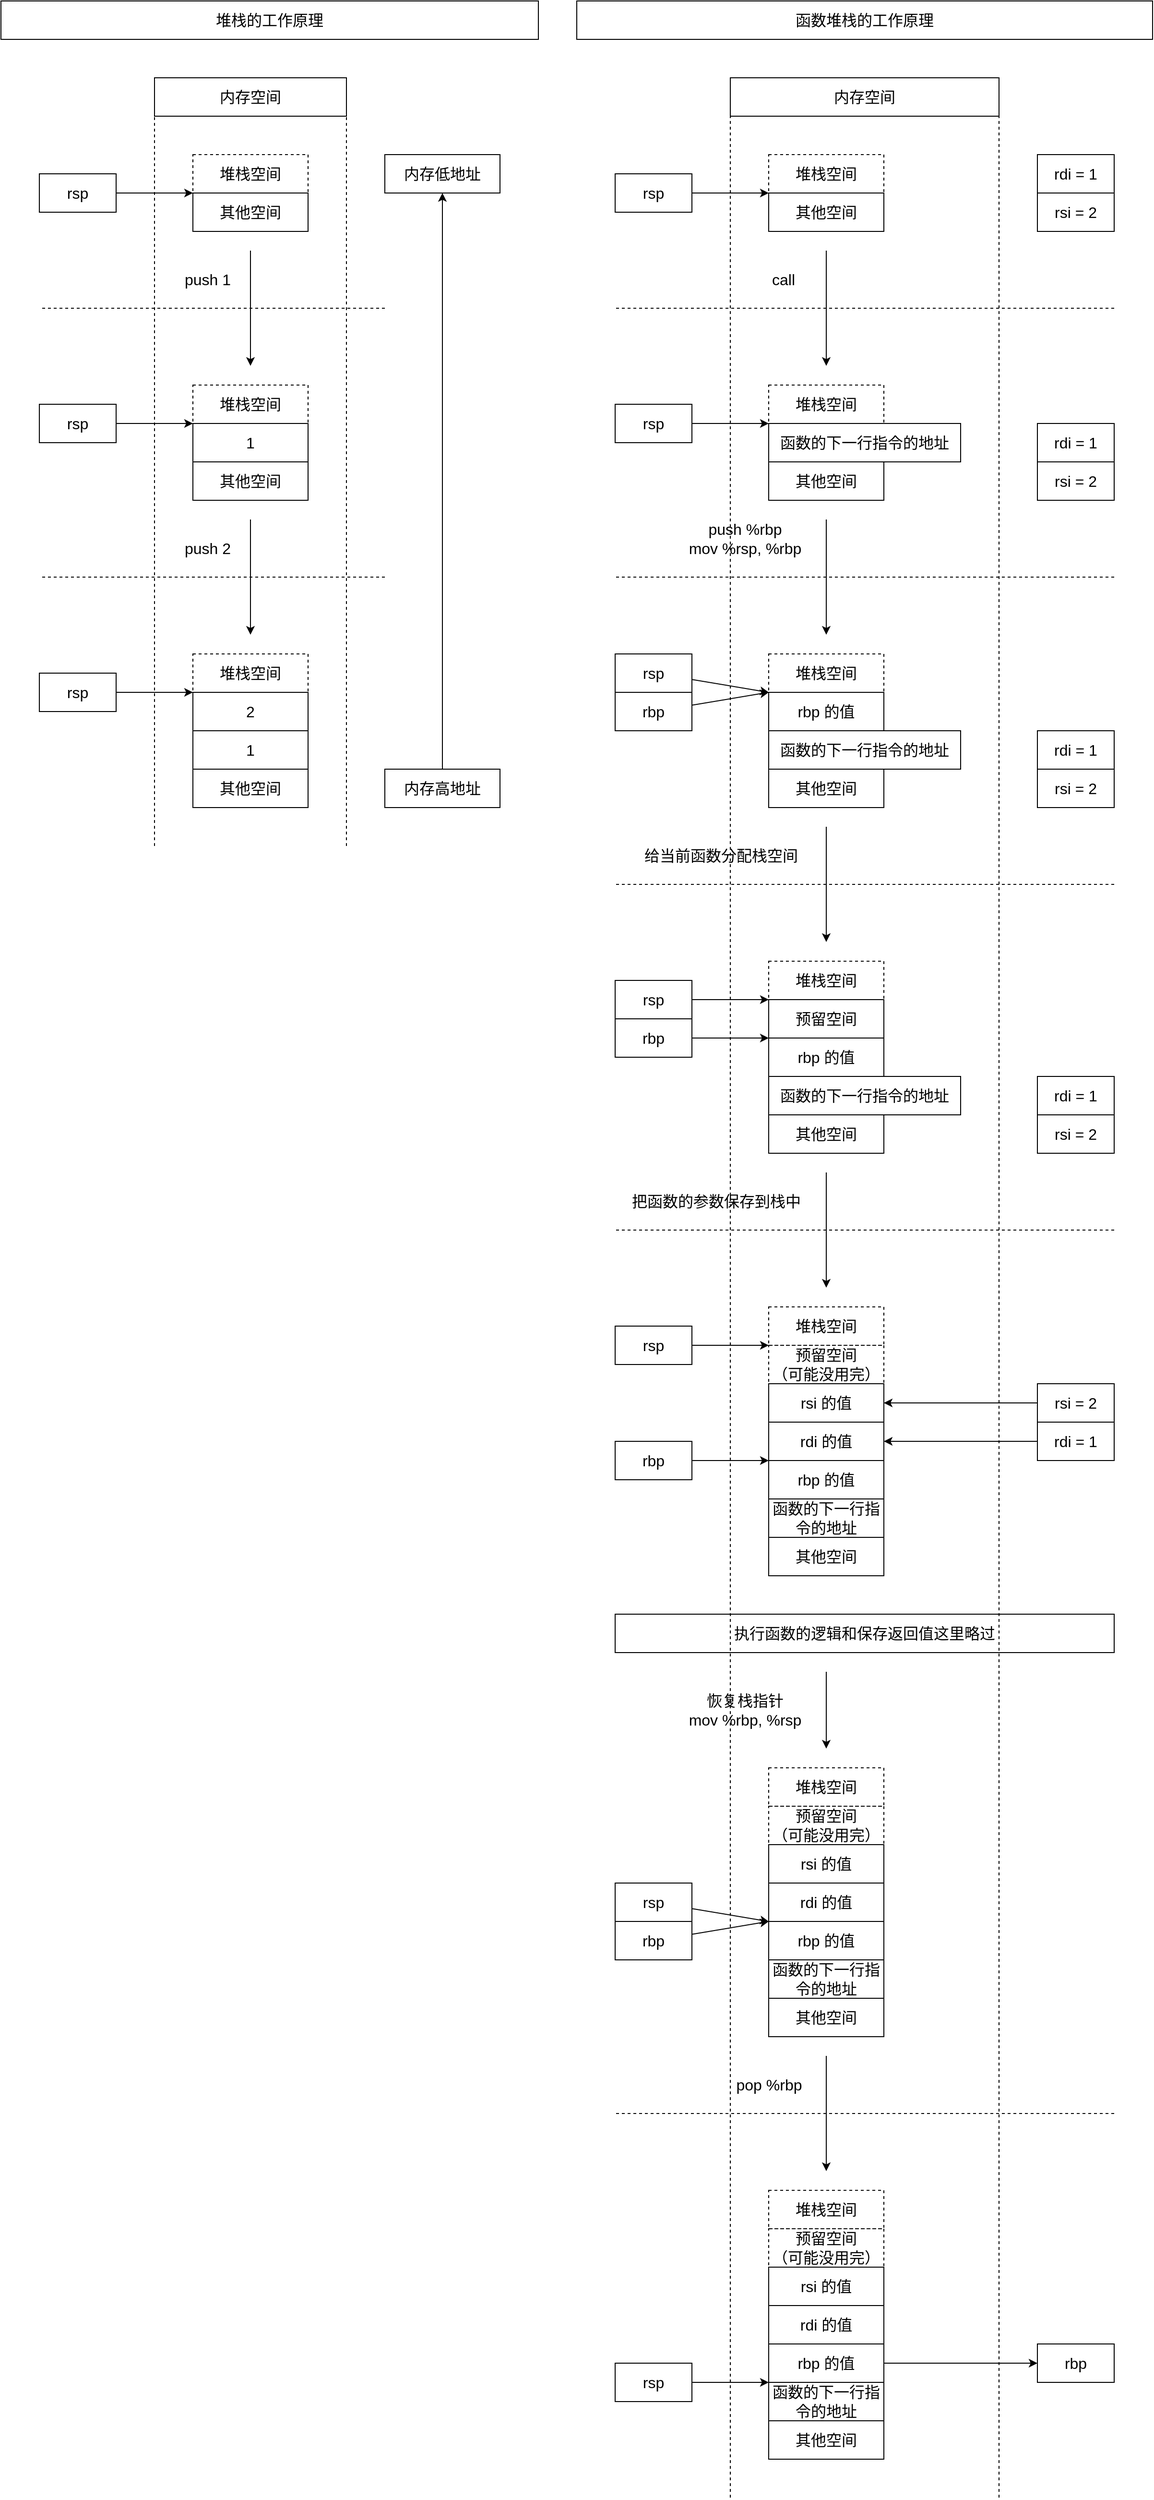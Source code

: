 <mxfile version="17.4.2" type="device"><diagram id="jFZ3DlJ9IxlYxu-9t4Uk" name="第 1 页"><mxGraphModel dx="1088" dy="843" grid="1" gridSize="10" guides="0" tooltips="1" connect="1" arrows="0" fold="1" page="1" pageScale="1" pageWidth="827" pageHeight="1169" math="0" shadow="0"><root><mxCell id="0"/><mxCell id="1" parent="0"/><mxCell id="gfUiSU0rXDCN0qxDwcr0-1" value="堆栈的工作原理" style="rounded=0;whiteSpace=wrap;html=1;fillColor=none;fontSize=16;" parent="1" vertex="1"><mxGeometry x="40" y="40" width="560" height="40" as="geometry"/></mxCell><mxCell id="gfUiSU0rXDCN0qxDwcr0-2" value="其他空间" style="rounded=0;whiteSpace=wrap;html=1;fillColor=none;fontSize=16;" parent="1" vertex="1"><mxGeometry x="240" y="240" width="120" height="40" as="geometry"/></mxCell><mxCell id="gfUiSU0rXDCN0qxDwcr0-3" value="" style="endArrow=classic;html=1;rounded=0;fontSize=16;" parent="1" source="gfUiSU0rXDCN0qxDwcr0-17" edge="1"><mxGeometry width="50" height="50" relative="1" as="geometry"><mxPoint x="200" y="240" as="sourcePoint"/><mxPoint x="240" y="240" as="targetPoint"/></mxGeometry></mxCell><mxCell id="gfUiSU0rXDCN0qxDwcr0-5" value="1" style="rounded=0;whiteSpace=wrap;html=1;fillColor=none;fontSize=16;" parent="1" vertex="1"><mxGeometry x="240" y="480" width="120" height="40" as="geometry"/></mxCell><mxCell id="gfUiSU0rXDCN0qxDwcr0-12" value="内存低地址" style="rounded=0;whiteSpace=wrap;html=1;fillColor=none;fontSize=16;" parent="1" vertex="1"><mxGeometry x="440" y="200" width="120" height="40" as="geometry"/></mxCell><mxCell id="gfUiSU0rXDCN0qxDwcr0-13" value="内存高地址" style="rounded=0;whiteSpace=wrap;html=1;fillColor=none;fontSize=16;" parent="1" vertex="1"><mxGeometry x="440" y="840" width="120" height="40" as="geometry"/></mxCell><mxCell id="gfUiSU0rXDCN0qxDwcr0-14" value="" style="endArrow=classic;html=1;rounded=0;fontSize=16;" parent="1" source="gfUiSU0rXDCN0qxDwcr0-13" target="gfUiSU0rXDCN0qxDwcr0-12" edge="1"><mxGeometry width="50" height="50" relative="1" as="geometry"><mxPoint x="390" y="290" as="sourcePoint"/><mxPoint x="440" y="240" as="targetPoint"/></mxGeometry></mxCell><mxCell id="gfUiSU0rXDCN0qxDwcr0-15" value="内存空间" style="rounded=0;whiteSpace=wrap;html=1;fillColor=none;fontSize=16;" parent="1" vertex="1"><mxGeometry x="200" y="120" width="200" height="40" as="geometry"/></mxCell><mxCell id="gfUiSU0rXDCN0qxDwcr0-17" value="rsp" style="rounded=0;whiteSpace=wrap;html=1;fillColor=none;fontSize=16;" parent="1" vertex="1"><mxGeometry x="80" y="220" width="80" height="40" as="geometry"/></mxCell><mxCell id="gfUiSU0rXDCN0qxDwcr0-18" value="" style="endArrow=classic;html=1;rounded=0;fontSize=16;" parent="1" source="gfUiSU0rXDCN0qxDwcr0-19" edge="1"><mxGeometry width="50" height="50" relative="1" as="geometry"><mxPoint x="200" y="480" as="sourcePoint"/><mxPoint x="240" y="480" as="targetPoint"/></mxGeometry></mxCell><mxCell id="gfUiSU0rXDCN0qxDwcr0-19" value="rsp" style="rounded=0;whiteSpace=wrap;html=1;fillColor=none;fontSize=16;" parent="1" vertex="1"><mxGeometry x="80" y="460" width="80" height="40" as="geometry"/></mxCell><mxCell id="gfUiSU0rXDCN0qxDwcr0-20" value="push 1" style="text;html=1;align=center;verticalAlign=middle;resizable=0;points=[];autosize=1;strokeColor=none;fillColor=none;fontSize=16;" parent="1" vertex="1"><mxGeometry x="225" y="320" width="60" height="20" as="geometry"/></mxCell><mxCell id="gfUiSU0rXDCN0qxDwcr0-21" value="push 2" style="text;html=1;align=center;verticalAlign=middle;resizable=0;points=[];autosize=1;strokeColor=none;fillColor=none;fontSize=16;" parent="1" vertex="1"><mxGeometry x="225" y="600" width="60" height="20" as="geometry"/></mxCell><mxCell id="gfUiSU0rXDCN0qxDwcr0-22" value="1" style="rounded=0;whiteSpace=wrap;html=1;fillColor=none;fontSize=16;" parent="1" vertex="1"><mxGeometry x="240" y="800" width="120" height="40" as="geometry"/></mxCell><mxCell id="gfUiSU0rXDCN0qxDwcr0-23" value="2" style="rounded=0;whiteSpace=wrap;html=1;fillColor=none;fontSize=16;" parent="1" vertex="1"><mxGeometry x="240" y="760" width="120" height="40" as="geometry"/></mxCell><mxCell id="gfUiSU0rXDCN0qxDwcr0-24" value="" style="endArrow=classic;html=1;rounded=0;fontSize=16;" parent="1" source="gfUiSU0rXDCN0qxDwcr0-25" edge="1"><mxGeometry width="50" height="50" relative="1" as="geometry"><mxPoint x="200" y="760" as="sourcePoint"/><mxPoint x="240" y="760" as="targetPoint"/></mxGeometry></mxCell><mxCell id="gfUiSU0rXDCN0qxDwcr0-25" value="rsp" style="rounded=0;whiteSpace=wrap;html=1;fillColor=none;fontSize=16;" parent="1" vertex="1"><mxGeometry x="80" y="740" width="80" height="40" as="geometry"/></mxCell><mxCell id="gfUiSU0rXDCN0qxDwcr0-26" value="堆栈空间" style="rounded=0;whiteSpace=wrap;html=1;fillColor=none;dashed=1;fontSize=16;" parent="1" vertex="1"><mxGeometry x="240" y="200" width="120" height="40" as="geometry"/></mxCell><mxCell id="gfUiSU0rXDCN0qxDwcr0-27" value="其他空间" style="rounded=0;whiteSpace=wrap;html=1;fillColor=none;fontSize=16;" parent="1" vertex="1"><mxGeometry x="240" y="520" width="120" height="40" as="geometry"/></mxCell><mxCell id="gfUiSU0rXDCN0qxDwcr0-28" value="堆栈空间" style="rounded=0;whiteSpace=wrap;html=1;fillColor=none;dashed=1;fontSize=16;" parent="1" vertex="1"><mxGeometry x="240" y="440" width="120" height="40" as="geometry"/></mxCell><mxCell id="gfUiSU0rXDCN0qxDwcr0-29" value="堆栈空间" style="rounded=0;whiteSpace=wrap;html=1;fillColor=none;dashed=1;fontSize=16;" parent="1" vertex="1"><mxGeometry x="240" y="720" width="120" height="40" as="geometry"/></mxCell><mxCell id="gfUiSU0rXDCN0qxDwcr0-30" value="其他空间" style="rounded=0;whiteSpace=wrap;html=1;fillColor=none;fontSize=16;" parent="1" vertex="1"><mxGeometry x="240" y="840" width="120" height="40" as="geometry"/></mxCell><mxCell id="gfUiSU0rXDCN0qxDwcr0-31" value="" style="endArrow=classic;html=1;rounded=0;fontSize=16;" parent="1" edge="1"><mxGeometry width="50" height="50" relative="1" as="geometry"><mxPoint x="300" y="300" as="sourcePoint"/><mxPoint x="300" y="420" as="targetPoint"/></mxGeometry></mxCell><mxCell id="gfUiSU0rXDCN0qxDwcr0-33" value="" style="endArrow=none;dashed=1;html=1;rounded=0;fontSize=16;" parent="1" edge="1"><mxGeometry width="50" height="50" relative="1" as="geometry"><mxPoint x="200" y="920" as="sourcePoint"/><mxPoint x="200" y="160" as="targetPoint"/></mxGeometry></mxCell><mxCell id="gfUiSU0rXDCN0qxDwcr0-34" value="" style="endArrow=none;dashed=1;html=1;rounded=0;fontSize=16;" parent="1" edge="1"><mxGeometry width="50" height="50" relative="1" as="geometry"><mxPoint x="440" y="360" as="sourcePoint"/><mxPoint x="80" y="360" as="targetPoint"/></mxGeometry></mxCell><mxCell id="gfUiSU0rXDCN0qxDwcr0-35" value="" style="endArrow=none;dashed=1;html=1;rounded=0;fontSize=16;" parent="1" edge="1"><mxGeometry width="50" height="50" relative="1" as="geometry"><mxPoint x="440" y="640" as="sourcePoint"/><mxPoint x="80" y="640" as="targetPoint"/></mxGeometry></mxCell><mxCell id="gfUiSU0rXDCN0qxDwcr0-37" value="" style="endArrow=none;dashed=1;html=1;rounded=0;fontSize=16;" parent="1" edge="1"><mxGeometry width="50" height="50" relative="1" as="geometry"><mxPoint x="400" y="920" as="sourcePoint"/><mxPoint x="400" y="160" as="targetPoint"/></mxGeometry></mxCell><mxCell id="gfUiSU0rXDCN0qxDwcr0-40" value="" style="endArrow=classic;html=1;rounded=0;fontSize=16;" parent="1" edge="1"><mxGeometry width="50" height="50" relative="1" as="geometry"><mxPoint x="300" y="580" as="sourcePoint"/><mxPoint x="300" y="700" as="targetPoint"/></mxGeometry></mxCell><mxCell id="gfUiSU0rXDCN0qxDwcr0-41" value="函数堆栈的工作原理" style="rounded=0;whiteSpace=wrap;html=1;fillColor=none;fontSize=16;" parent="1" vertex="1"><mxGeometry x="640" y="40" width="600" height="40" as="geometry"/></mxCell><mxCell id="gfUiSU0rXDCN0qxDwcr0-42" value="rdi = 1" style="rounded=0;whiteSpace=wrap;html=1;fillColor=none;fontSize=16;" parent="1" vertex="1"><mxGeometry x="1120" y="200" width="80" height="40" as="geometry"/></mxCell><mxCell id="gfUiSU0rXDCN0qxDwcr0-43" value="rsi = 2" style="rounded=0;whiteSpace=wrap;html=1;fillColor=none;fontSize=16;" parent="1" vertex="1"><mxGeometry x="1120" y="240" width="80" height="40" as="geometry"/></mxCell><mxCell id="gfUiSU0rXDCN0qxDwcr0-44" value="其他空间" style="rounded=0;whiteSpace=wrap;html=1;fillColor=none;fontSize=16;" parent="1" vertex="1"><mxGeometry x="840" y="240" width="120" height="40" as="geometry"/></mxCell><mxCell id="gfUiSU0rXDCN0qxDwcr0-45" value="" style="endArrow=classic;html=1;rounded=0;fontSize=16;" parent="1" source="gfUiSU0rXDCN0qxDwcr0-47" edge="1"><mxGeometry width="50" height="50" relative="1" as="geometry"><mxPoint x="800" y="240" as="sourcePoint"/><mxPoint x="840" y="240" as="targetPoint"/></mxGeometry></mxCell><mxCell id="gfUiSU0rXDCN0qxDwcr0-46" value="内存空间" style="rounded=0;whiteSpace=wrap;html=1;fillColor=none;fontSize=16;" parent="1" vertex="1"><mxGeometry x="800" y="120" width="280" height="40" as="geometry"/></mxCell><mxCell id="gfUiSU0rXDCN0qxDwcr0-47" value="rsp" style="rounded=0;whiteSpace=wrap;html=1;fillColor=none;fontSize=16;" parent="1" vertex="1"><mxGeometry x="680" y="220" width="80" height="40" as="geometry"/></mxCell><mxCell id="gfUiSU0rXDCN0qxDwcr0-48" value="堆栈空间" style="rounded=0;whiteSpace=wrap;html=1;fillColor=none;dashed=1;fontSize=16;" parent="1" vertex="1"><mxGeometry x="840" y="200" width="120" height="40" as="geometry"/></mxCell><mxCell id="gfUiSU0rXDCN0qxDwcr0-49" value="rdi = 1" style="rounded=0;whiteSpace=wrap;html=1;fillColor=none;fontSize=16;" parent="1" vertex="1"><mxGeometry x="1120" y="480" width="80" height="40" as="geometry"/></mxCell><mxCell id="gfUiSU0rXDCN0qxDwcr0-50" value="rsi = 2" style="rounded=0;whiteSpace=wrap;html=1;fillColor=none;fontSize=16;" parent="1" vertex="1"><mxGeometry x="1120" y="520" width="80" height="40" as="geometry"/></mxCell><mxCell id="gfUiSU0rXDCN0qxDwcr0-51" value="其他空间" style="rounded=0;whiteSpace=wrap;html=1;fillColor=none;fontSize=16;" parent="1" vertex="1"><mxGeometry x="840" y="520" width="120" height="40" as="geometry"/></mxCell><mxCell id="gfUiSU0rXDCN0qxDwcr0-52" value="" style="endArrow=classic;html=1;rounded=0;fontSize=16;" parent="1" source="gfUiSU0rXDCN0qxDwcr0-54" edge="1"><mxGeometry width="50" height="50" relative="1" as="geometry"><mxPoint x="800" y="480" as="sourcePoint"/><mxPoint x="840" y="480" as="targetPoint"/></mxGeometry></mxCell><mxCell id="gfUiSU0rXDCN0qxDwcr0-54" value="rsp" style="rounded=0;whiteSpace=wrap;html=1;fillColor=none;fontSize=16;" parent="1" vertex="1"><mxGeometry x="680" y="460" width="80" height="40" as="geometry"/></mxCell><mxCell id="gfUiSU0rXDCN0qxDwcr0-55" value="堆栈空间" style="rounded=0;whiteSpace=wrap;html=1;fillColor=none;dashed=1;fontSize=16;" parent="1" vertex="1"><mxGeometry x="840" y="440" width="120" height="40" as="geometry"/></mxCell><mxCell id="gfUiSU0rXDCN0qxDwcr0-57" value="函数的下一行指令的地址" style="rounded=0;whiteSpace=wrap;html=1;fontSize=16;fillColor=none;" parent="1" vertex="1"><mxGeometry x="840" y="480" width="200" height="40" as="geometry"/></mxCell><mxCell id="gfUiSU0rXDCN0qxDwcr0-58" value="call" style="text;html=1;align=center;verticalAlign=middle;resizable=0;points=[];autosize=1;strokeColor=none;fillColor=none;fontSize=16;" parent="1" vertex="1"><mxGeometry x="835" y="320" width="40" height="20" as="geometry"/></mxCell><mxCell id="gfUiSU0rXDCN0qxDwcr0-59" value="" style="endArrow=classic;html=1;rounded=0;fontSize=16;" parent="1" edge="1"><mxGeometry width="50" height="50" relative="1" as="geometry"><mxPoint x="900" y="300" as="sourcePoint"/><mxPoint x="900" y="420" as="targetPoint"/></mxGeometry></mxCell><mxCell id="gfUiSU0rXDCN0qxDwcr0-60" value="" style="endArrow=none;dashed=1;html=1;rounded=0;fontSize=16;" parent="1" edge="1"><mxGeometry width="50" height="50" relative="1" as="geometry"><mxPoint x="1200" y="360" as="sourcePoint"/><mxPoint x="680" y="360" as="targetPoint"/></mxGeometry></mxCell><mxCell id="gfUiSU0rXDCN0qxDwcr0-61" value="rbp 的值" style="rounded=0;whiteSpace=wrap;html=1;fillColor=none;fontSize=16;" parent="1" vertex="1"><mxGeometry x="840" y="760" width="120" height="40" as="geometry"/></mxCell><mxCell id="gfUiSU0rXDCN0qxDwcr0-62" value="rdi = 1" style="rounded=0;whiteSpace=wrap;html=1;fillColor=none;fontSize=16;" parent="1" vertex="1"><mxGeometry x="1120" y="800" width="80" height="40" as="geometry"/></mxCell><mxCell id="gfUiSU0rXDCN0qxDwcr0-63" value="rsi = 2" style="rounded=0;whiteSpace=wrap;html=1;fillColor=none;fontSize=16;" parent="1" vertex="1"><mxGeometry x="1120" y="840" width="80" height="40" as="geometry"/></mxCell><mxCell id="gfUiSU0rXDCN0qxDwcr0-64" value="其他空间" style="rounded=0;whiteSpace=wrap;html=1;fillColor=none;fontSize=16;" parent="1" vertex="1"><mxGeometry x="840" y="840" width="120" height="40" as="geometry"/></mxCell><mxCell id="gfUiSU0rXDCN0qxDwcr0-65" value="" style="endArrow=classic;html=1;rounded=0;fontSize=16;" parent="1" source="gfUiSU0rXDCN0qxDwcr0-66" edge="1"><mxGeometry width="50" height="50" relative="1" as="geometry"><mxPoint x="800" y="760" as="sourcePoint"/><mxPoint x="840" y="760" as="targetPoint"/></mxGeometry></mxCell><mxCell id="gfUiSU0rXDCN0qxDwcr0-66" value="rsp" style="rounded=0;whiteSpace=wrap;html=1;fillColor=none;fontSize=16;" parent="1" vertex="1"><mxGeometry x="680" y="720" width="80" height="40" as="geometry"/></mxCell><mxCell id="gfUiSU0rXDCN0qxDwcr0-67" value="堆栈空间" style="rounded=0;whiteSpace=wrap;html=1;fillColor=none;dashed=1;fontSize=16;" parent="1" vertex="1"><mxGeometry x="840" y="720" width="120" height="40" as="geometry"/></mxCell><mxCell id="gfUiSU0rXDCN0qxDwcr0-68" value="函数的下一行指令的地址" style="rounded=0;whiteSpace=wrap;html=1;fontSize=16;fillColor=none;" parent="1" vertex="1"><mxGeometry x="840" y="800" width="200" height="40" as="geometry"/></mxCell><mxCell id="gfUiSU0rXDCN0qxDwcr0-71" value="rbp 的值" style="rounded=0;whiteSpace=wrap;html=1;fillColor=none;fontSize=16;" parent="1" vertex="1"><mxGeometry x="840" y="1120" width="120" height="40" as="geometry"/></mxCell><mxCell id="gfUiSU0rXDCN0qxDwcr0-72" value="rdi = 1" style="rounded=0;whiteSpace=wrap;html=1;fillColor=none;fontSize=16;" parent="1" vertex="1"><mxGeometry x="1120" y="1160" width="80" height="40" as="geometry"/></mxCell><mxCell id="gfUiSU0rXDCN0qxDwcr0-73" value="rsi = 2" style="rounded=0;whiteSpace=wrap;html=1;fillColor=none;fontSize=16;" parent="1" vertex="1"><mxGeometry x="1120" y="1200" width="80" height="40" as="geometry"/></mxCell><mxCell id="gfUiSU0rXDCN0qxDwcr0-74" value="其他空间" style="rounded=0;whiteSpace=wrap;html=1;fillColor=none;fontSize=16;" parent="1" vertex="1"><mxGeometry x="840" y="1200" width="120" height="40" as="geometry"/></mxCell><mxCell id="gfUiSU0rXDCN0qxDwcr0-75" value="" style="endArrow=classic;html=1;rounded=0;fontSize=16;" parent="1" source="gfUiSU0rXDCN0qxDwcr0-76" edge="1"><mxGeometry width="50" height="50" relative="1" as="geometry"><mxPoint x="800" y="1080" as="sourcePoint"/><mxPoint x="840" y="1080" as="targetPoint"/></mxGeometry></mxCell><mxCell id="gfUiSU0rXDCN0qxDwcr0-76" value="rsp" style="rounded=0;whiteSpace=wrap;html=1;fillColor=none;fontSize=16;" parent="1" vertex="1"><mxGeometry x="680" y="1060" width="80" height="40" as="geometry"/></mxCell><mxCell id="gfUiSU0rXDCN0qxDwcr0-77" value="堆栈空间" style="rounded=0;whiteSpace=wrap;html=1;fillColor=none;dashed=1;fontSize=16;" parent="1" vertex="1"><mxGeometry x="840" y="1040" width="120" height="40" as="geometry"/></mxCell><mxCell id="gfUiSU0rXDCN0qxDwcr0-78" value="函数的下一行指令的地址" style="rounded=0;whiteSpace=wrap;html=1;fontSize=16;fillColor=none;" parent="1" vertex="1"><mxGeometry x="840" y="1160" width="200" height="40" as="geometry"/></mxCell><mxCell id="gfUiSU0rXDCN0qxDwcr0-80" value="预留空间" style="rounded=0;whiteSpace=wrap;html=1;fillColor=none;fontSize=16;" parent="1" vertex="1"><mxGeometry x="840" y="1080" width="120" height="40" as="geometry"/></mxCell><mxCell id="gfUiSU0rXDCN0qxDwcr0-81" value="rbp 的值" style="rounded=0;whiteSpace=wrap;html=1;fillColor=none;fontSize=16;" parent="1" vertex="1"><mxGeometry x="840" y="1560" width="120" height="40" as="geometry"/></mxCell><mxCell id="gfUiSU0rXDCN0qxDwcr0-82" value="rdi = 1" style="rounded=0;whiteSpace=wrap;html=1;fillColor=none;fontSize=16;" parent="1" vertex="1"><mxGeometry x="1120" y="1520" width="80" height="40" as="geometry"/></mxCell><mxCell id="gfUiSU0rXDCN0qxDwcr0-83" value="rsi = 2" style="rounded=0;whiteSpace=wrap;html=1;fillColor=none;fontSize=16;" parent="1" vertex="1"><mxGeometry x="1120" y="1480" width="80" height="40" as="geometry"/></mxCell><mxCell id="gfUiSU0rXDCN0qxDwcr0-84" value="其他空间" style="rounded=0;whiteSpace=wrap;html=1;fillColor=none;fontSize=16;" parent="1" vertex="1"><mxGeometry x="840" y="1640" width="120" height="40" as="geometry"/></mxCell><mxCell id="gfUiSU0rXDCN0qxDwcr0-85" value="" style="endArrow=classic;html=1;rounded=0;fontSize=16;" parent="1" source="gfUiSU0rXDCN0qxDwcr0-86" edge="1"><mxGeometry width="50" height="50" relative="1" as="geometry"><mxPoint x="800" y="1440" as="sourcePoint"/><mxPoint x="840" y="1440" as="targetPoint"/></mxGeometry></mxCell><mxCell id="gfUiSU0rXDCN0qxDwcr0-86" value="rsp" style="rounded=0;whiteSpace=wrap;html=1;fillColor=none;fontSize=16;" parent="1" vertex="1"><mxGeometry x="680" y="1420" width="80" height="40" as="geometry"/></mxCell><mxCell id="gfUiSU0rXDCN0qxDwcr0-87" value="堆栈空间" style="rounded=0;whiteSpace=wrap;html=1;fillColor=none;dashed=1;fontSize=16;" parent="1" vertex="1"><mxGeometry x="840" y="1400" width="120" height="40" as="geometry"/></mxCell><mxCell id="gfUiSU0rXDCN0qxDwcr0-88" value="函数的下一行指令的地址" style="rounded=0;whiteSpace=wrap;html=1;fontSize=16;fillColor=none;" parent="1" vertex="1"><mxGeometry x="840" y="1600" width="120" height="40" as="geometry"/></mxCell><mxCell id="gfUiSU0rXDCN0qxDwcr0-90" value="rdi 的值" style="rounded=0;whiteSpace=wrap;html=1;fillColor=none;fontSize=16;" parent="1" vertex="1"><mxGeometry x="840" y="1520" width="120" height="40" as="geometry"/></mxCell><mxCell id="gfUiSU0rXDCN0qxDwcr0-91" value="rsi 的值" style="rounded=0;whiteSpace=wrap;html=1;fillColor=none;fontSize=16;" parent="1" vertex="1"><mxGeometry x="840" y="1480" width="120" height="40" as="geometry"/></mxCell><mxCell id="gfUiSU0rXDCN0qxDwcr0-92" value="预留空间&lt;br style=&quot;font-size: 16px;&quot;&gt;（可能没用完）" style="rounded=0;whiteSpace=wrap;html=1;fillColor=none;fontSize=16;dashed=1;" parent="1" vertex="1"><mxGeometry x="840" y="1440" width="120" height="40" as="geometry"/></mxCell><mxCell id="gfUiSU0rXDCN0qxDwcr0-94" value="push %rbp&lt;br style=&quot;font-size: 16px;&quot;&gt;mov %rsp, %rbp" style="text;html=1;align=center;verticalAlign=middle;resizable=0;points=[];autosize=1;strokeColor=none;fillColor=none;fontSize=16;" parent="1" vertex="1"><mxGeometry x="750" y="580" width="130" height="40" as="geometry"/></mxCell><mxCell id="gfUiSU0rXDCN0qxDwcr0-95" value="" style="endArrow=classic;html=1;rounded=0;fontSize=16;" parent="1" edge="1"><mxGeometry width="50" height="50" relative="1" as="geometry"><mxPoint x="900" y="580" as="sourcePoint"/><mxPoint x="900" y="700" as="targetPoint"/></mxGeometry></mxCell><mxCell id="gfUiSU0rXDCN0qxDwcr0-96" value="" style="endArrow=none;dashed=1;html=1;rounded=0;fontSize=16;" parent="1" edge="1"><mxGeometry width="50" height="50" relative="1" as="geometry"><mxPoint x="1200" y="640" as="sourcePoint"/><mxPoint x="680" y="640" as="targetPoint"/></mxGeometry></mxCell><mxCell id="gfUiSU0rXDCN0qxDwcr0-97" value="rbp" style="rounded=0;whiteSpace=wrap;html=1;fillColor=none;fontSize=16;" parent="1" vertex="1"><mxGeometry x="680" y="760" width="80" height="40" as="geometry"/></mxCell><mxCell id="gfUiSU0rXDCN0qxDwcr0-98" value="" style="endArrow=classic;html=1;rounded=0;fontSize=16;" parent="1" source="gfUiSU0rXDCN0qxDwcr0-97" edge="1"><mxGeometry width="50" height="50" relative="1" as="geometry"><mxPoint x="780" y="756.667" as="sourcePoint"/><mxPoint x="840" y="760" as="targetPoint"/></mxGeometry></mxCell><mxCell id="gfUiSU0rXDCN0qxDwcr0-99" value="给当前函数分配栈空间" style="text;html=1;align=center;verticalAlign=middle;resizable=0;points=[];autosize=1;strokeColor=none;fillColor=none;fontSize=16;" parent="1" vertex="1"><mxGeometry x="700" y="920" width="180" height="20" as="geometry"/></mxCell><mxCell id="gfUiSU0rXDCN0qxDwcr0-100" value="" style="endArrow=classic;html=1;rounded=0;fontSize=16;" parent="1" edge="1"><mxGeometry width="50" height="50" relative="1" as="geometry"><mxPoint x="900" y="900" as="sourcePoint"/><mxPoint x="900" y="1020" as="targetPoint"/></mxGeometry></mxCell><mxCell id="gfUiSU0rXDCN0qxDwcr0-101" value="" style="endArrow=none;dashed=1;html=1;rounded=0;fontSize=16;" parent="1" edge="1"><mxGeometry width="50" height="50" relative="1" as="geometry"><mxPoint x="1200" y="960" as="sourcePoint"/><mxPoint x="680" y="960" as="targetPoint"/></mxGeometry></mxCell><mxCell id="gfUiSU0rXDCN0qxDwcr0-102" value="" style="endArrow=classic;html=1;rounded=0;fontSize=16;" parent="1" source="gfUiSU0rXDCN0qxDwcr0-82" target="gfUiSU0rXDCN0qxDwcr0-90" edge="1"><mxGeometry width="50" height="50" relative="1" as="geometry"><mxPoint x="1050" y="1520" as="sourcePoint"/><mxPoint x="1100" y="1470" as="targetPoint"/></mxGeometry></mxCell><mxCell id="gfUiSU0rXDCN0qxDwcr0-103" value="" style="endArrow=classic;html=1;rounded=0;fontSize=16;" parent="1" source="gfUiSU0rXDCN0qxDwcr0-83" target="gfUiSU0rXDCN0qxDwcr0-91" edge="1"><mxGeometry width="50" height="50" relative="1" as="geometry"><mxPoint x="1100" y="1508.696" as="sourcePoint"/><mxPoint x="970" y="1536.957" as="targetPoint"/></mxGeometry></mxCell><mxCell id="gfUiSU0rXDCN0qxDwcr0-104" value="rbp" style="rounded=0;whiteSpace=wrap;html=1;fillColor=none;fontSize=16;" parent="1" vertex="1"><mxGeometry x="680" y="1100" width="80" height="40" as="geometry"/></mxCell><mxCell id="gfUiSU0rXDCN0qxDwcr0-105" value="" style="endArrow=classic;html=1;rounded=0;fontSize=16;" parent="1" source="gfUiSU0rXDCN0qxDwcr0-104" edge="1"><mxGeometry width="50" height="50" relative="1" as="geometry"><mxPoint x="780" y="1116.667" as="sourcePoint"/><mxPoint x="840" y="1120" as="targetPoint"/></mxGeometry></mxCell><mxCell id="gfUiSU0rXDCN0qxDwcr0-106" value="rbp" style="rounded=0;whiteSpace=wrap;html=1;fillColor=none;fontSize=16;" parent="1" vertex="1"><mxGeometry x="680" y="1540" width="80" height="40" as="geometry"/></mxCell><mxCell id="gfUiSU0rXDCN0qxDwcr0-107" value="" style="endArrow=classic;html=1;rounded=0;fontSize=16;" parent="1" source="gfUiSU0rXDCN0qxDwcr0-106" edge="1"><mxGeometry width="50" height="50" relative="1" as="geometry"><mxPoint x="780" y="1556.667" as="sourcePoint"/><mxPoint x="840" y="1560" as="targetPoint"/></mxGeometry></mxCell><mxCell id="gfUiSU0rXDCN0qxDwcr0-109" value="" style="endArrow=classic;html=1;rounded=0;fontSize=16;" parent="1" edge="1"><mxGeometry width="50" height="50" relative="1" as="geometry"><mxPoint x="900" y="1260" as="sourcePoint"/><mxPoint x="900" y="1380" as="targetPoint"/></mxGeometry></mxCell><mxCell id="gfUiSU0rXDCN0qxDwcr0-110" value="" style="endArrow=none;dashed=1;html=1;rounded=0;fontSize=16;" parent="1" edge="1"><mxGeometry width="50" height="50" relative="1" as="geometry"><mxPoint x="1200" y="1320" as="sourcePoint"/><mxPoint x="680" y="1320" as="targetPoint"/></mxGeometry></mxCell><mxCell id="gfUiSU0rXDCN0qxDwcr0-111" value="把函数的参数保存到栈中" style="text;html=1;align=center;verticalAlign=middle;resizable=0;points=[];autosize=1;strokeColor=none;fillColor=none;fontSize=16;" parent="1" vertex="1"><mxGeometry x="690" y="1280" width="190" height="20" as="geometry"/></mxCell><mxCell id="gfUiSU0rXDCN0qxDwcr0-112" value="" style="endArrow=classic;html=1;rounded=0;fontSize=16;" parent="1" edge="1"><mxGeometry width="50" height="50" relative="1" as="geometry"><mxPoint x="900" y="1780" as="sourcePoint"/><mxPoint x="900" y="1860" as="targetPoint"/></mxGeometry></mxCell><mxCell id="gfUiSU0rXDCN0qxDwcr0-113" value="" style="endArrow=none;dashed=1;html=1;rounded=0;fontSize=16;" parent="1" edge="1"><mxGeometry width="50" height="50" relative="1" as="geometry"><mxPoint x="1200" y="2240" as="sourcePoint"/><mxPoint x="680" y="2240" as="targetPoint"/></mxGeometry></mxCell><mxCell id="gfUiSU0rXDCN0qxDwcr0-115" value="rbp 的值" style="rounded=0;whiteSpace=wrap;html=1;fillColor=none;fontSize=16;" parent="1" vertex="1"><mxGeometry x="840" y="2040" width="120" height="40" as="geometry"/></mxCell><mxCell id="gfUiSU0rXDCN0qxDwcr0-116" value="其他空间" style="rounded=0;whiteSpace=wrap;html=1;fillColor=none;fontSize=16;" parent="1" vertex="1"><mxGeometry x="840" y="2120" width="120" height="40" as="geometry"/></mxCell><mxCell id="gfUiSU0rXDCN0qxDwcr0-117" value="" style="endArrow=classic;html=1;rounded=0;fontSize=16;" parent="1" source="gfUiSU0rXDCN0qxDwcr0-118" edge="1"><mxGeometry width="50" height="50" relative="1" as="geometry"><mxPoint x="800" y="2020" as="sourcePoint"/><mxPoint x="840" y="2040" as="targetPoint"/></mxGeometry></mxCell><mxCell id="gfUiSU0rXDCN0qxDwcr0-118" value="rsp" style="rounded=0;whiteSpace=wrap;html=1;fillColor=none;fontSize=16;" parent="1" vertex="1"><mxGeometry x="680" y="2000" width="80" height="40" as="geometry"/></mxCell><mxCell id="gfUiSU0rXDCN0qxDwcr0-119" value="堆栈空间" style="rounded=0;whiteSpace=wrap;html=1;fillColor=none;dashed=1;fontSize=16;" parent="1" vertex="1"><mxGeometry x="840" y="1880" width="120" height="40" as="geometry"/></mxCell><mxCell id="gfUiSU0rXDCN0qxDwcr0-120" value="函数的下一行指令的地址" style="rounded=0;whiteSpace=wrap;html=1;fontSize=16;fillColor=none;" parent="1" vertex="1"><mxGeometry x="840" y="2080" width="120" height="40" as="geometry"/></mxCell><mxCell id="gfUiSU0rXDCN0qxDwcr0-121" value="rdi 的值" style="rounded=0;whiteSpace=wrap;html=1;fillColor=none;fontSize=16;" parent="1" vertex="1"><mxGeometry x="840" y="2000" width="120" height="40" as="geometry"/></mxCell><mxCell id="gfUiSU0rXDCN0qxDwcr0-122" value="rsi 的值" style="rounded=0;whiteSpace=wrap;html=1;fillColor=none;fontSize=16;" parent="1" vertex="1"><mxGeometry x="840" y="1960" width="120" height="40" as="geometry"/></mxCell><mxCell id="gfUiSU0rXDCN0qxDwcr0-123" value="预留空间&lt;br style=&quot;font-size: 16px;&quot;&gt;（可能没用完）" style="rounded=0;whiteSpace=wrap;html=1;fillColor=none;fontSize=16;dashed=1;" parent="1" vertex="1"><mxGeometry x="840" y="1920" width="120" height="40" as="geometry"/></mxCell><mxCell id="gfUiSU0rXDCN0qxDwcr0-126" value="rbp 的值" style="rounded=0;whiteSpace=wrap;html=1;fillColor=none;fontSize=16;" parent="1" vertex="1"><mxGeometry x="840" y="2480" width="120" height="40" as="geometry"/></mxCell><mxCell id="gfUiSU0rXDCN0qxDwcr0-127" value="其他空间" style="rounded=0;whiteSpace=wrap;html=1;fillColor=none;fontSize=16;" parent="1" vertex="1"><mxGeometry x="840" y="2560" width="120" height="40" as="geometry"/></mxCell><mxCell id="gfUiSU0rXDCN0qxDwcr0-128" value="" style="endArrow=classic;html=1;rounded=0;fontSize=16;" parent="1" source="gfUiSU0rXDCN0qxDwcr0-129" edge="1"><mxGeometry width="50" height="50" relative="1" as="geometry"><mxPoint x="800" y="2520" as="sourcePoint"/><mxPoint x="840" y="2520" as="targetPoint"/></mxGeometry></mxCell><mxCell id="gfUiSU0rXDCN0qxDwcr0-129" value="rsp" style="rounded=0;whiteSpace=wrap;html=1;fillColor=none;fontSize=16;" parent="1" vertex="1"><mxGeometry x="680" y="2500" width="80" height="40" as="geometry"/></mxCell><mxCell id="gfUiSU0rXDCN0qxDwcr0-130" value="堆栈空间" style="rounded=0;whiteSpace=wrap;html=1;fillColor=none;dashed=1;fontSize=16;" parent="1" vertex="1"><mxGeometry x="840" y="2320" width="120" height="40" as="geometry"/></mxCell><mxCell id="gfUiSU0rXDCN0qxDwcr0-131" value="函数的下一行指令的地址" style="rounded=0;whiteSpace=wrap;html=1;fontSize=16;fillColor=none;" parent="1" vertex="1"><mxGeometry x="840" y="2520" width="120" height="40" as="geometry"/></mxCell><mxCell id="gfUiSU0rXDCN0qxDwcr0-132" value="rdi 的值" style="rounded=0;whiteSpace=wrap;html=1;fillColor=none;fontSize=16;" parent="1" vertex="1"><mxGeometry x="840" y="2440" width="120" height="40" as="geometry"/></mxCell><mxCell id="gfUiSU0rXDCN0qxDwcr0-133" value="rsi 的值" style="rounded=0;whiteSpace=wrap;html=1;fillColor=none;fontSize=16;" parent="1" vertex="1"><mxGeometry x="840" y="2400" width="120" height="40" as="geometry"/></mxCell><mxCell id="gfUiSU0rXDCN0qxDwcr0-134" value="预留空间&lt;br style=&quot;font-size: 16px;&quot;&gt;（可能没用完）" style="rounded=0;whiteSpace=wrap;html=1;fillColor=none;fontSize=16;dashed=1;" parent="1" vertex="1"><mxGeometry x="840" y="2360" width="120" height="40" as="geometry"/></mxCell><mxCell id="gfUiSU0rXDCN0qxDwcr0-135" value="&lt;span style=&quot;font-size: 16px;&quot;&gt;执行函数的逻辑和保存返回值这里略过&lt;/span&gt;" style="rounded=0;whiteSpace=wrap;html=1;fillColor=none;fontSize=16;" parent="1" vertex="1"><mxGeometry x="680" y="1720" width="520" height="40" as="geometry"/></mxCell><mxCell id="gfUiSU0rXDCN0qxDwcr0-136" value="恢复栈指针&lt;br style=&quot;font-size: 16px;&quot;&gt;mov %rbp, %rsp" style="text;html=1;align=center;verticalAlign=middle;resizable=0;points=[];autosize=1;strokeColor=none;fillColor=none;fontSize=16;" parent="1" vertex="1"><mxGeometry x="750" y="1800" width="130" height="40" as="geometry"/></mxCell><mxCell id="gfUiSU0rXDCN0qxDwcr0-138" value="" style="endArrow=classic;html=1;rounded=0;fontSize=16;" parent="1" edge="1"><mxGeometry width="50" height="50" relative="1" as="geometry"><mxPoint x="900" y="2180" as="sourcePoint"/><mxPoint x="900" y="2300" as="targetPoint"/></mxGeometry></mxCell><mxCell id="gfUiSU0rXDCN0qxDwcr0-139" value="pop %rbp" style="text;html=1;align=center;verticalAlign=middle;resizable=0;points=[];autosize=1;strokeColor=none;fillColor=none;fontSize=16;" parent="1" vertex="1"><mxGeometry x="800" y="2200" width="80" height="20" as="geometry"/></mxCell><mxCell id="gfUiSU0rXDCN0qxDwcr0-140" value="rbp" style="rounded=0;whiteSpace=wrap;html=1;fillColor=none;fontSize=16;" parent="1" vertex="1"><mxGeometry x="680" y="2040" width="80" height="40" as="geometry"/></mxCell><mxCell id="gfUiSU0rXDCN0qxDwcr0-141" value="" style="endArrow=classic;html=1;rounded=0;fontSize=16;" parent="1" source="gfUiSU0rXDCN0qxDwcr0-140" edge="1"><mxGeometry width="50" height="50" relative="1" as="geometry"><mxPoint x="780" y="2056.667" as="sourcePoint"/><mxPoint x="840" y="2040" as="targetPoint"/></mxGeometry></mxCell><mxCell id="gfUiSU0rXDCN0qxDwcr0-142" value="rbp" style="rounded=0;whiteSpace=wrap;html=1;fillColor=none;fontSize=16;" parent="1" vertex="1"><mxGeometry x="1120" y="2480" width="80" height="40" as="geometry"/></mxCell><mxCell id="gfUiSU0rXDCN0qxDwcr0-143" value="" style="endArrow=classic;html=1;rounded=0;fontSize=16;" parent="1" source="gfUiSU0rXDCN0qxDwcr0-126" target="gfUiSU0rXDCN0qxDwcr0-142" edge="1"><mxGeometry width="50" height="50" relative="1" as="geometry"><mxPoint x="770" y="2063.333" as="sourcePoint"/><mxPoint x="850" y="2050" as="targetPoint"/></mxGeometry></mxCell><mxCell id="gfUiSU0rXDCN0qxDwcr0-144" value="" style="endArrow=none;dashed=1;html=1;rounded=0;fontSize=16;" parent="1" edge="1"><mxGeometry width="50" height="50" relative="1" as="geometry"><mxPoint x="1080" y="2640" as="sourcePoint"/><mxPoint x="1080" y="160" as="targetPoint"/></mxGeometry></mxCell><mxCell id="gfUiSU0rXDCN0qxDwcr0-145" value="" style="endArrow=none;dashed=1;html=1;rounded=0;fontSize=16;" parent="1" edge="1"><mxGeometry width="50" height="50" relative="1" as="geometry"><mxPoint x="800" y="2640" as="sourcePoint"/><mxPoint x="800" y="160" as="targetPoint"/></mxGeometry></mxCell></root></mxGraphModel></diagram></mxfile>